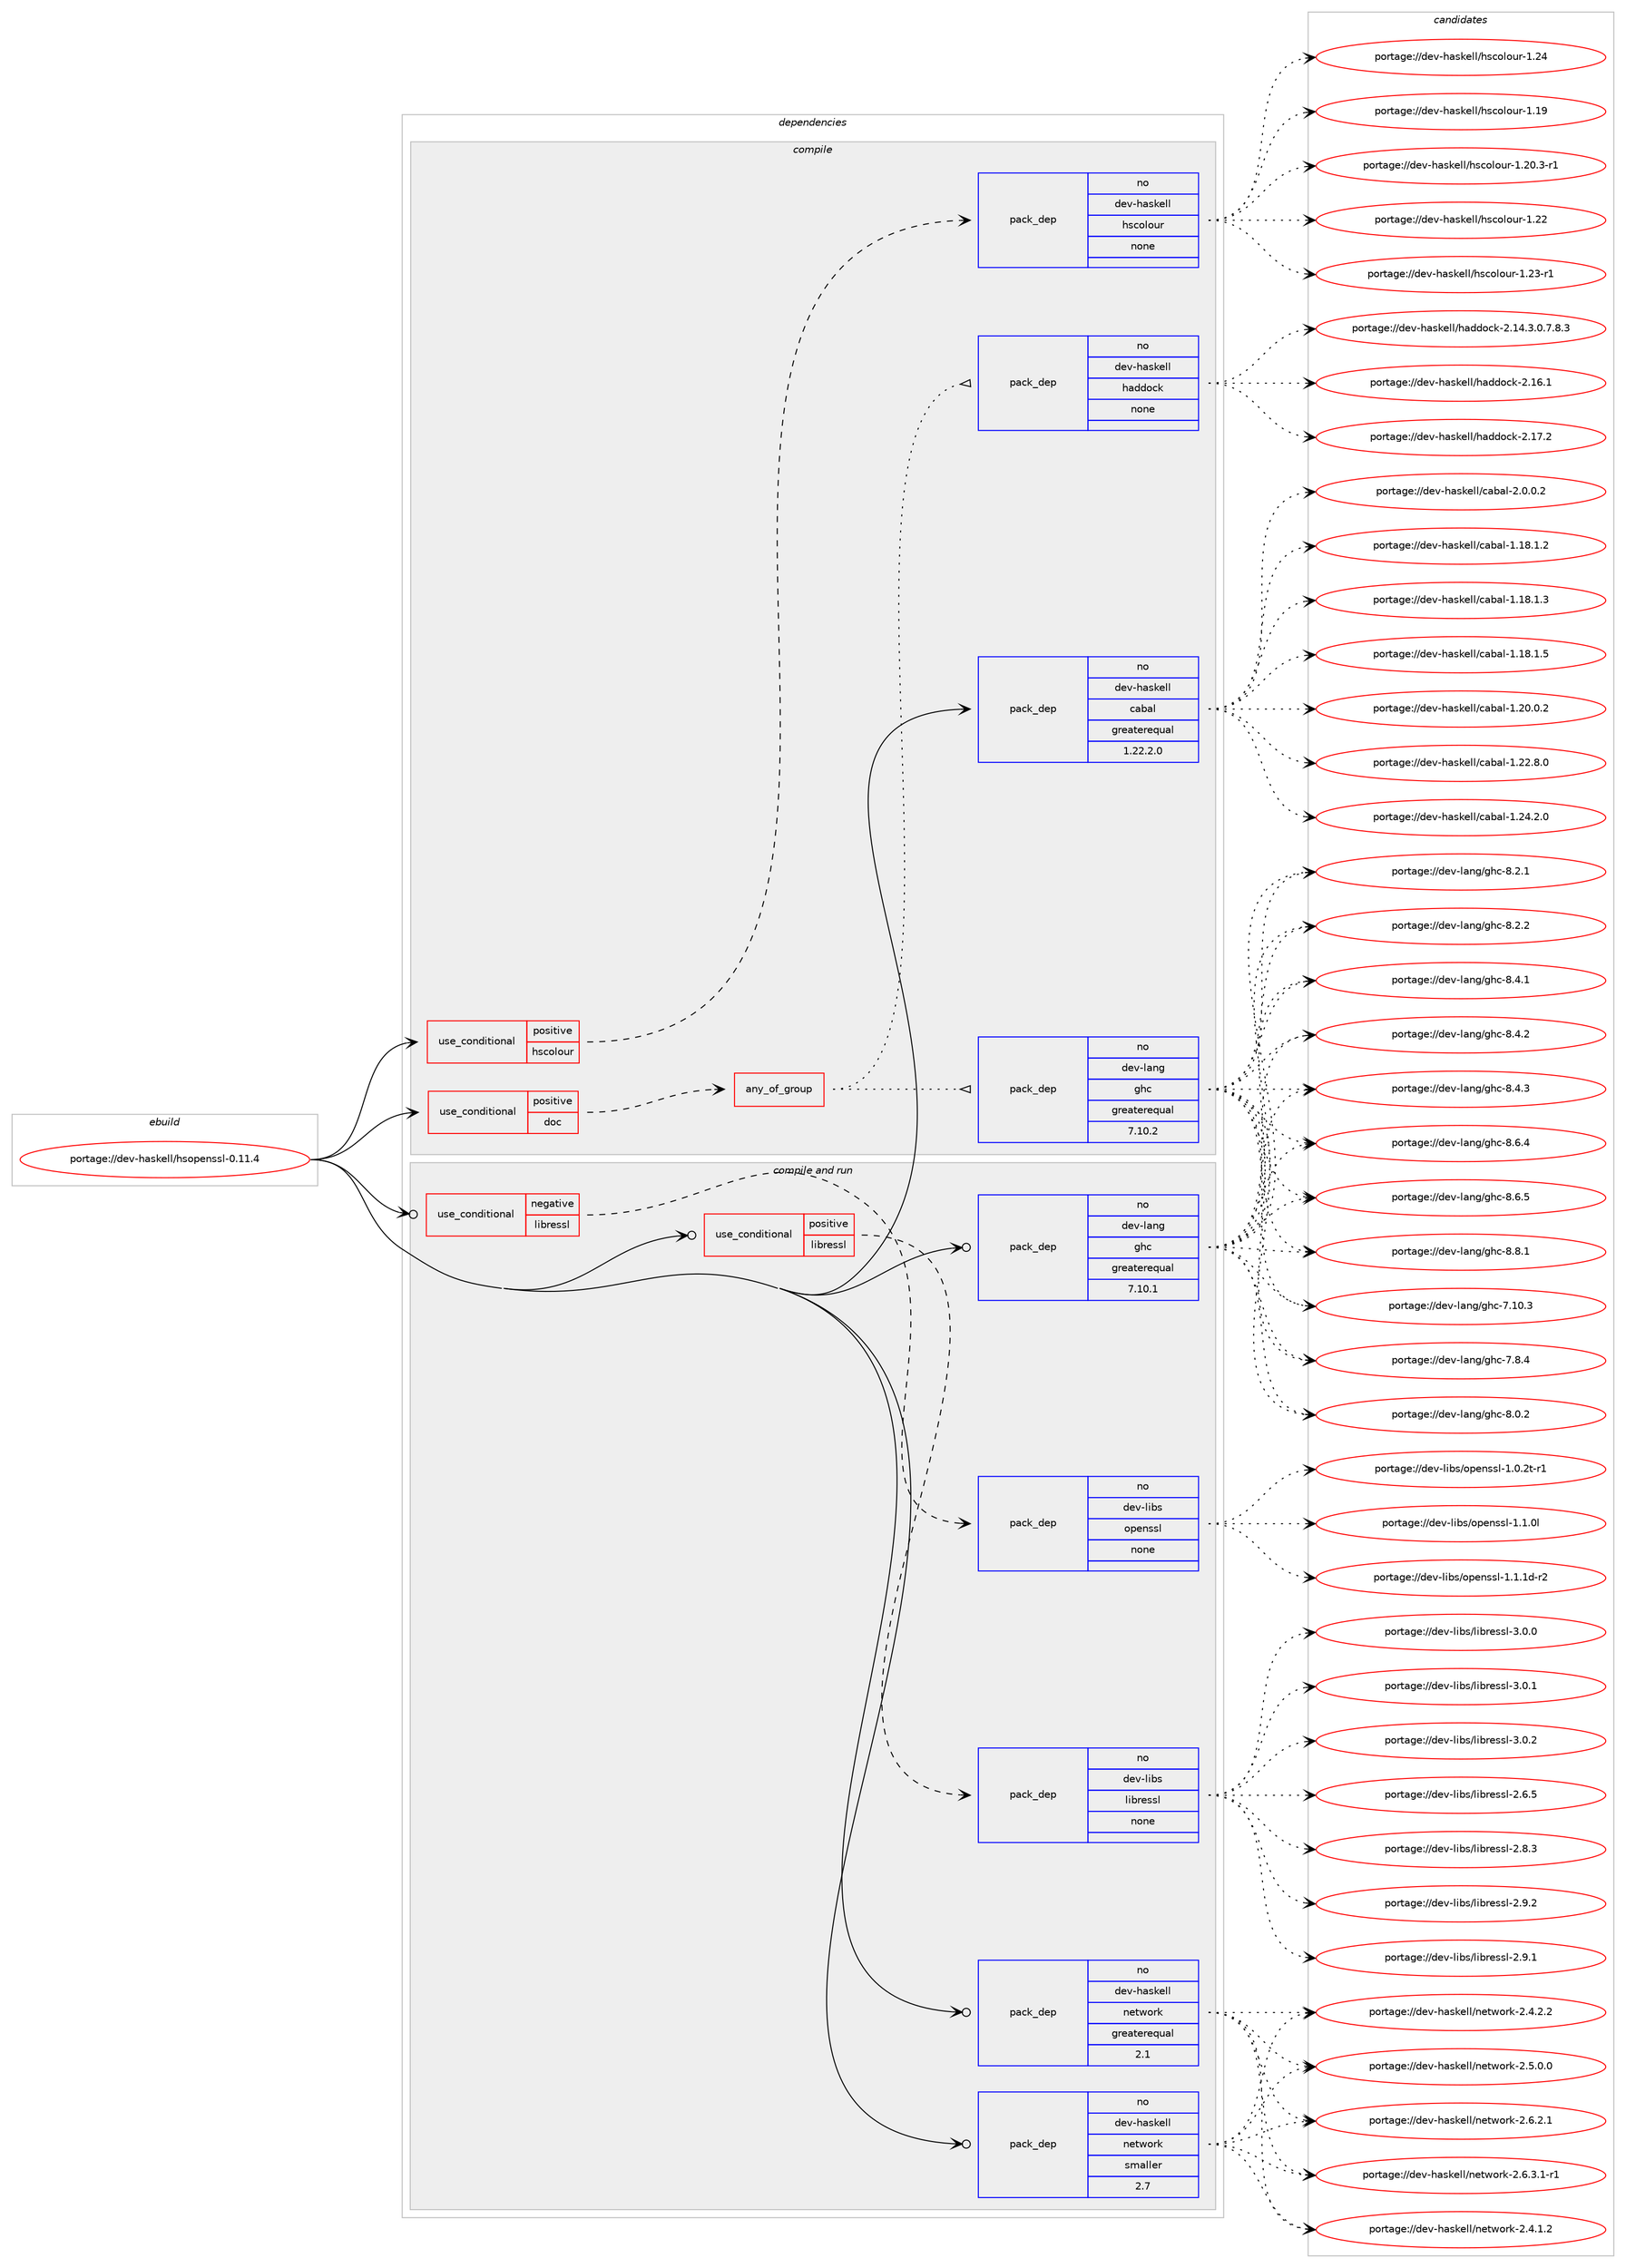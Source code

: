 digraph prolog {

# *************
# Graph options
# *************

newrank=true;
concentrate=true;
compound=true;
graph [rankdir=LR,fontname=Helvetica,fontsize=10,ranksep=1.5];#, ranksep=2.5, nodesep=0.2];
edge  [arrowhead=vee];
node  [fontname=Helvetica,fontsize=10];

# **********
# The ebuild
# **********

subgraph cluster_leftcol {
color=gray;
rank=same;
label=<<i>ebuild</i>>;
id [label="portage://dev-haskell/hsopenssl-0.11.4", color=red, width=4, href="../dev-haskell/hsopenssl-0.11.4.svg"];
}

# ****************
# The dependencies
# ****************

subgraph cluster_midcol {
color=gray;
label=<<i>dependencies</i>>;
subgraph cluster_compile {
fillcolor="#eeeeee";
style=filled;
label=<<i>compile</i>>;
subgraph cond15577 {
dependency70543 [label=<<TABLE BORDER="0" CELLBORDER="1" CELLSPACING="0" CELLPADDING="4"><TR><TD ROWSPAN="3" CELLPADDING="10">use_conditional</TD></TR><TR><TD>positive</TD></TR><TR><TD>doc</TD></TR></TABLE>>, shape=none, color=red];
subgraph any1834 {
dependency70544 [label=<<TABLE BORDER="0" CELLBORDER="1" CELLSPACING="0" CELLPADDING="4"><TR><TD CELLPADDING="10">any_of_group</TD></TR></TABLE>>, shape=none, color=red];subgraph pack53075 {
dependency70545 [label=<<TABLE BORDER="0" CELLBORDER="1" CELLSPACING="0" CELLPADDING="4" WIDTH="220"><TR><TD ROWSPAN="6" CELLPADDING="30">pack_dep</TD></TR><TR><TD WIDTH="110">no</TD></TR><TR><TD>dev-haskell</TD></TR><TR><TD>haddock</TD></TR><TR><TD>none</TD></TR><TR><TD></TD></TR></TABLE>>, shape=none, color=blue];
}
dependency70544:e -> dependency70545:w [weight=20,style="dotted",arrowhead="oinv"];
subgraph pack53076 {
dependency70546 [label=<<TABLE BORDER="0" CELLBORDER="1" CELLSPACING="0" CELLPADDING="4" WIDTH="220"><TR><TD ROWSPAN="6" CELLPADDING="30">pack_dep</TD></TR><TR><TD WIDTH="110">no</TD></TR><TR><TD>dev-lang</TD></TR><TR><TD>ghc</TD></TR><TR><TD>greaterequal</TD></TR><TR><TD>7.10.2</TD></TR></TABLE>>, shape=none, color=blue];
}
dependency70544:e -> dependency70546:w [weight=20,style="dotted",arrowhead="oinv"];
}
dependency70543:e -> dependency70544:w [weight=20,style="dashed",arrowhead="vee"];
}
id:e -> dependency70543:w [weight=20,style="solid",arrowhead="vee"];
subgraph cond15578 {
dependency70547 [label=<<TABLE BORDER="0" CELLBORDER="1" CELLSPACING="0" CELLPADDING="4"><TR><TD ROWSPAN="3" CELLPADDING="10">use_conditional</TD></TR><TR><TD>positive</TD></TR><TR><TD>hscolour</TD></TR></TABLE>>, shape=none, color=red];
subgraph pack53077 {
dependency70548 [label=<<TABLE BORDER="0" CELLBORDER="1" CELLSPACING="0" CELLPADDING="4" WIDTH="220"><TR><TD ROWSPAN="6" CELLPADDING="30">pack_dep</TD></TR><TR><TD WIDTH="110">no</TD></TR><TR><TD>dev-haskell</TD></TR><TR><TD>hscolour</TD></TR><TR><TD>none</TD></TR><TR><TD></TD></TR></TABLE>>, shape=none, color=blue];
}
dependency70547:e -> dependency70548:w [weight=20,style="dashed",arrowhead="vee"];
}
id:e -> dependency70547:w [weight=20,style="solid",arrowhead="vee"];
subgraph pack53078 {
dependency70549 [label=<<TABLE BORDER="0" CELLBORDER="1" CELLSPACING="0" CELLPADDING="4" WIDTH="220"><TR><TD ROWSPAN="6" CELLPADDING="30">pack_dep</TD></TR><TR><TD WIDTH="110">no</TD></TR><TR><TD>dev-haskell</TD></TR><TR><TD>cabal</TD></TR><TR><TD>greaterequal</TD></TR><TR><TD>1.22.2.0</TD></TR></TABLE>>, shape=none, color=blue];
}
id:e -> dependency70549:w [weight=20,style="solid",arrowhead="vee"];
}
subgraph cluster_compileandrun {
fillcolor="#eeeeee";
style=filled;
label=<<i>compile and run</i>>;
subgraph cond15579 {
dependency70550 [label=<<TABLE BORDER="0" CELLBORDER="1" CELLSPACING="0" CELLPADDING="4"><TR><TD ROWSPAN="3" CELLPADDING="10">use_conditional</TD></TR><TR><TD>negative</TD></TR><TR><TD>libressl</TD></TR></TABLE>>, shape=none, color=red];
subgraph pack53079 {
dependency70551 [label=<<TABLE BORDER="0" CELLBORDER="1" CELLSPACING="0" CELLPADDING="4" WIDTH="220"><TR><TD ROWSPAN="6" CELLPADDING="30">pack_dep</TD></TR><TR><TD WIDTH="110">no</TD></TR><TR><TD>dev-libs</TD></TR><TR><TD>openssl</TD></TR><TR><TD>none</TD></TR><TR><TD></TD></TR></TABLE>>, shape=none, color=blue];
}
dependency70550:e -> dependency70551:w [weight=20,style="dashed",arrowhead="vee"];
}
id:e -> dependency70550:w [weight=20,style="solid",arrowhead="odotvee"];
subgraph cond15580 {
dependency70552 [label=<<TABLE BORDER="0" CELLBORDER="1" CELLSPACING="0" CELLPADDING="4"><TR><TD ROWSPAN="3" CELLPADDING="10">use_conditional</TD></TR><TR><TD>positive</TD></TR><TR><TD>libressl</TD></TR></TABLE>>, shape=none, color=red];
subgraph pack53080 {
dependency70553 [label=<<TABLE BORDER="0" CELLBORDER="1" CELLSPACING="0" CELLPADDING="4" WIDTH="220"><TR><TD ROWSPAN="6" CELLPADDING="30">pack_dep</TD></TR><TR><TD WIDTH="110">no</TD></TR><TR><TD>dev-libs</TD></TR><TR><TD>libressl</TD></TR><TR><TD>none</TD></TR><TR><TD></TD></TR></TABLE>>, shape=none, color=blue];
}
dependency70552:e -> dependency70553:w [weight=20,style="dashed",arrowhead="vee"];
}
id:e -> dependency70552:w [weight=20,style="solid",arrowhead="odotvee"];
subgraph pack53081 {
dependency70554 [label=<<TABLE BORDER="0" CELLBORDER="1" CELLSPACING="0" CELLPADDING="4" WIDTH="220"><TR><TD ROWSPAN="6" CELLPADDING="30">pack_dep</TD></TR><TR><TD WIDTH="110">no</TD></TR><TR><TD>dev-haskell</TD></TR><TR><TD>network</TD></TR><TR><TD>greaterequal</TD></TR><TR><TD>2.1</TD></TR></TABLE>>, shape=none, color=blue];
}
id:e -> dependency70554:w [weight=20,style="solid",arrowhead="odotvee"];
subgraph pack53082 {
dependency70555 [label=<<TABLE BORDER="0" CELLBORDER="1" CELLSPACING="0" CELLPADDING="4" WIDTH="220"><TR><TD ROWSPAN="6" CELLPADDING="30">pack_dep</TD></TR><TR><TD WIDTH="110">no</TD></TR><TR><TD>dev-haskell</TD></TR><TR><TD>network</TD></TR><TR><TD>smaller</TD></TR><TR><TD>2.7</TD></TR></TABLE>>, shape=none, color=blue];
}
id:e -> dependency70555:w [weight=20,style="solid",arrowhead="odotvee"];
subgraph pack53083 {
dependency70556 [label=<<TABLE BORDER="0" CELLBORDER="1" CELLSPACING="0" CELLPADDING="4" WIDTH="220"><TR><TD ROWSPAN="6" CELLPADDING="30">pack_dep</TD></TR><TR><TD WIDTH="110">no</TD></TR><TR><TD>dev-lang</TD></TR><TR><TD>ghc</TD></TR><TR><TD>greaterequal</TD></TR><TR><TD>7.10.1</TD></TR></TABLE>>, shape=none, color=blue];
}
id:e -> dependency70556:w [weight=20,style="solid",arrowhead="odotvee"];
}
subgraph cluster_run {
fillcolor="#eeeeee";
style=filled;
label=<<i>run</i>>;
}
}

# **************
# The candidates
# **************

subgraph cluster_choices {
rank=same;
color=gray;
label=<<i>candidates</i>>;

subgraph choice53075 {
color=black;
nodesep=1;
choiceportage1001011184510497115107101108108471049710010011199107455046495246514648465546564651 [label="portage://dev-haskell/haddock-2.14.3.0.7.8.3", color=red, width=4,href="../dev-haskell/haddock-2.14.3.0.7.8.3.svg"];
choiceportage100101118451049711510710110810847104971001001119910745504649544649 [label="portage://dev-haskell/haddock-2.16.1", color=red, width=4,href="../dev-haskell/haddock-2.16.1.svg"];
choiceportage100101118451049711510710110810847104971001001119910745504649554650 [label="portage://dev-haskell/haddock-2.17.2", color=red, width=4,href="../dev-haskell/haddock-2.17.2.svg"];
dependency70545:e -> choiceportage1001011184510497115107101108108471049710010011199107455046495246514648465546564651:w [style=dotted,weight="100"];
dependency70545:e -> choiceportage100101118451049711510710110810847104971001001119910745504649544649:w [style=dotted,weight="100"];
dependency70545:e -> choiceportage100101118451049711510710110810847104971001001119910745504649554650:w [style=dotted,weight="100"];
}
subgraph choice53076 {
color=black;
nodesep=1;
choiceportage1001011184510897110103471031049945554649484651 [label="portage://dev-lang/ghc-7.10.3", color=red, width=4,href="../dev-lang/ghc-7.10.3.svg"];
choiceportage10010111845108971101034710310499455546564652 [label="portage://dev-lang/ghc-7.8.4", color=red, width=4,href="../dev-lang/ghc-7.8.4.svg"];
choiceportage10010111845108971101034710310499455646484650 [label="portage://dev-lang/ghc-8.0.2", color=red, width=4,href="../dev-lang/ghc-8.0.2.svg"];
choiceportage10010111845108971101034710310499455646504649 [label="portage://dev-lang/ghc-8.2.1", color=red, width=4,href="../dev-lang/ghc-8.2.1.svg"];
choiceportage10010111845108971101034710310499455646504650 [label="portage://dev-lang/ghc-8.2.2", color=red, width=4,href="../dev-lang/ghc-8.2.2.svg"];
choiceportage10010111845108971101034710310499455646524649 [label="portage://dev-lang/ghc-8.4.1", color=red, width=4,href="../dev-lang/ghc-8.4.1.svg"];
choiceportage10010111845108971101034710310499455646524650 [label="portage://dev-lang/ghc-8.4.2", color=red, width=4,href="../dev-lang/ghc-8.4.2.svg"];
choiceportage10010111845108971101034710310499455646524651 [label="portage://dev-lang/ghc-8.4.3", color=red, width=4,href="../dev-lang/ghc-8.4.3.svg"];
choiceportage10010111845108971101034710310499455646544652 [label="portage://dev-lang/ghc-8.6.4", color=red, width=4,href="../dev-lang/ghc-8.6.4.svg"];
choiceportage10010111845108971101034710310499455646544653 [label="portage://dev-lang/ghc-8.6.5", color=red, width=4,href="../dev-lang/ghc-8.6.5.svg"];
choiceportage10010111845108971101034710310499455646564649 [label="portage://dev-lang/ghc-8.8.1", color=red, width=4,href="../dev-lang/ghc-8.8.1.svg"];
dependency70546:e -> choiceportage1001011184510897110103471031049945554649484651:w [style=dotted,weight="100"];
dependency70546:e -> choiceportage10010111845108971101034710310499455546564652:w [style=dotted,weight="100"];
dependency70546:e -> choiceportage10010111845108971101034710310499455646484650:w [style=dotted,weight="100"];
dependency70546:e -> choiceportage10010111845108971101034710310499455646504649:w [style=dotted,weight="100"];
dependency70546:e -> choiceportage10010111845108971101034710310499455646504650:w [style=dotted,weight="100"];
dependency70546:e -> choiceportage10010111845108971101034710310499455646524649:w [style=dotted,weight="100"];
dependency70546:e -> choiceportage10010111845108971101034710310499455646524650:w [style=dotted,weight="100"];
dependency70546:e -> choiceportage10010111845108971101034710310499455646524651:w [style=dotted,weight="100"];
dependency70546:e -> choiceportage10010111845108971101034710310499455646544652:w [style=dotted,weight="100"];
dependency70546:e -> choiceportage10010111845108971101034710310499455646544653:w [style=dotted,weight="100"];
dependency70546:e -> choiceportage10010111845108971101034710310499455646564649:w [style=dotted,weight="100"];
}
subgraph choice53077 {
color=black;
nodesep=1;
choiceportage100101118451049711510710110810847104115991111081111171144549464957 [label="portage://dev-haskell/hscolour-1.19", color=red, width=4,href="../dev-haskell/hscolour-1.19.svg"];
choiceportage10010111845104971151071011081084710411599111108111117114454946504846514511449 [label="portage://dev-haskell/hscolour-1.20.3-r1", color=red, width=4,href="../dev-haskell/hscolour-1.20.3-r1.svg"];
choiceportage100101118451049711510710110810847104115991111081111171144549465050 [label="portage://dev-haskell/hscolour-1.22", color=red, width=4,href="../dev-haskell/hscolour-1.22.svg"];
choiceportage1001011184510497115107101108108471041159911110811111711445494650514511449 [label="portage://dev-haskell/hscolour-1.23-r1", color=red, width=4,href="../dev-haskell/hscolour-1.23-r1.svg"];
choiceportage100101118451049711510710110810847104115991111081111171144549465052 [label="portage://dev-haskell/hscolour-1.24", color=red, width=4,href="../dev-haskell/hscolour-1.24.svg"];
dependency70548:e -> choiceportage100101118451049711510710110810847104115991111081111171144549464957:w [style=dotted,weight="100"];
dependency70548:e -> choiceportage10010111845104971151071011081084710411599111108111117114454946504846514511449:w [style=dotted,weight="100"];
dependency70548:e -> choiceportage100101118451049711510710110810847104115991111081111171144549465050:w [style=dotted,weight="100"];
dependency70548:e -> choiceportage1001011184510497115107101108108471041159911110811111711445494650514511449:w [style=dotted,weight="100"];
dependency70548:e -> choiceportage100101118451049711510710110810847104115991111081111171144549465052:w [style=dotted,weight="100"];
}
subgraph choice53078 {
color=black;
nodesep=1;
choiceportage10010111845104971151071011081084799979897108454946495646494650 [label="portage://dev-haskell/cabal-1.18.1.2", color=red, width=4,href="../dev-haskell/cabal-1.18.1.2.svg"];
choiceportage10010111845104971151071011081084799979897108454946495646494651 [label="portage://dev-haskell/cabal-1.18.1.3", color=red, width=4,href="../dev-haskell/cabal-1.18.1.3.svg"];
choiceportage10010111845104971151071011081084799979897108454946495646494653 [label="portage://dev-haskell/cabal-1.18.1.5", color=red, width=4,href="../dev-haskell/cabal-1.18.1.5.svg"];
choiceportage10010111845104971151071011081084799979897108454946504846484650 [label="portage://dev-haskell/cabal-1.20.0.2", color=red, width=4,href="../dev-haskell/cabal-1.20.0.2.svg"];
choiceportage10010111845104971151071011081084799979897108454946505046564648 [label="portage://dev-haskell/cabal-1.22.8.0", color=red, width=4,href="../dev-haskell/cabal-1.22.8.0.svg"];
choiceportage10010111845104971151071011081084799979897108454946505246504648 [label="portage://dev-haskell/cabal-1.24.2.0", color=red, width=4,href="../dev-haskell/cabal-1.24.2.0.svg"];
choiceportage100101118451049711510710110810847999798971084550464846484650 [label="portage://dev-haskell/cabal-2.0.0.2", color=red, width=4,href="../dev-haskell/cabal-2.0.0.2.svg"];
dependency70549:e -> choiceportage10010111845104971151071011081084799979897108454946495646494650:w [style=dotted,weight="100"];
dependency70549:e -> choiceportage10010111845104971151071011081084799979897108454946495646494651:w [style=dotted,weight="100"];
dependency70549:e -> choiceportage10010111845104971151071011081084799979897108454946495646494653:w [style=dotted,weight="100"];
dependency70549:e -> choiceportage10010111845104971151071011081084799979897108454946504846484650:w [style=dotted,weight="100"];
dependency70549:e -> choiceportage10010111845104971151071011081084799979897108454946505046564648:w [style=dotted,weight="100"];
dependency70549:e -> choiceportage10010111845104971151071011081084799979897108454946505246504648:w [style=dotted,weight="100"];
dependency70549:e -> choiceportage100101118451049711510710110810847999798971084550464846484650:w [style=dotted,weight="100"];
}
subgraph choice53079 {
color=black;
nodesep=1;
choiceportage1001011184510810598115471111121011101151151084549464846501164511449 [label="portage://dev-libs/openssl-1.0.2t-r1", color=red, width=4,href="../dev-libs/openssl-1.0.2t-r1.svg"];
choiceportage100101118451081059811547111112101110115115108454946494648108 [label="portage://dev-libs/openssl-1.1.0l", color=red, width=4,href="../dev-libs/openssl-1.1.0l.svg"];
choiceportage1001011184510810598115471111121011101151151084549464946491004511450 [label="portage://dev-libs/openssl-1.1.1d-r2", color=red, width=4,href="../dev-libs/openssl-1.1.1d-r2.svg"];
dependency70551:e -> choiceportage1001011184510810598115471111121011101151151084549464846501164511449:w [style=dotted,weight="100"];
dependency70551:e -> choiceportage100101118451081059811547111112101110115115108454946494648108:w [style=dotted,weight="100"];
dependency70551:e -> choiceportage1001011184510810598115471111121011101151151084549464946491004511450:w [style=dotted,weight="100"];
}
subgraph choice53080 {
color=black;
nodesep=1;
choiceportage10010111845108105981154710810598114101115115108455046544653 [label="portage://dev-libs/libressl-2.6.5", color=red, width=4,href="../dev-libs/libressl-2.6.5.svg"];
choiceportage10010111845108105981154710810598114101115115108455046564651 [label="portage://dev-libs/libressl-2.8.3", color=red, width=4,href="../dev-libs/libressl-2.8.3.svg"];
choiceportage10010111845108105981154710810598114101115115108455046574649 [label="portage://dev-libs/libressl-2.9.1", color=red, width=4,href="../dev-libs/libressl-2.9.1.svg"];
choiceportage10010111845108105981154710810598114101115115108455046574650 [label="portage://dev-libs/libressl-2.9.2", color=red, width=4,href="../dev-libs/libressl-2.9.2.svg"];
choiceportage10010111845108105981154710810598114101115115108455146484648 [label="portage://dev-libs/libressl-3.0.0", color=red, width=4,href="../dev-libs/libressl-3.0.0.svg"];
choiceportage10010111845108105981154710810598114101115115108455146484649 [label="portage://dev-libs/libressl-3.0.1", color=red, width=4,href="../dev-libs/libressl-3.0.1.svg"];
choiceportage10010111845108105981154710810598114101115115108455146484650 [label="portage://dev-libs/libressl-3.0.2", color=red, width=4,href="../dev-libs/libressl-3.0.2.svg"];
dependency70553:e -> choiceportage10010111845108105981154710810598114101115115108455046544653:w [style=dotted,weight="100"];
dependency70553:e -> choiceportage10010111845108105981154710810598114101115115108455046564651:w [style=dotted,weight="100"];
dependency70553:e -> choiceportage10010111845108105981154710810598114101115115108455046574649:w [style=dotted,weight="100"];
dependency70553:e -> choiceportage10010111845108105981154710810598114101115115108455046574650:w [style=dotted,weight="100"];
dependency70553:e -> choiceportage10010111845108105981154710810598114101115115108455146484648:w [style=dotted,weight="100"];
dependency70553:e -> choiceportage10010111845108105981154710810598114101115115108455146484649:w [style=dotted,weight="100"];
dependency70553:e -> choiceportage10010111845108105981154710810598114101115115108455146484650:w [style=dotted,weight="100"];
}
subgraph choice53081 {
color=black;
nodesep=1;
choiceportage1001011184510497115107101108108471101011161191111141074550465246494650 [label="portage://dev-haskell/network-2.4.1.2", color=red, width=4,href="../dev-haskell/network-2.4.1.2.svg"];
choiceportage1001011184510497115107101108108471101011161191111141074550465246504650 [label="portage://dev-haskell/network-2.4.2.2", color=red, width=4,href="../dev-haskell/network-2.4.2.2.svg"];
choiceportage1001011184510497115107101108108471101011161191111141074550465346484648 [label="portage://dev-haskell/network-2.5.0.0", color=red, width=4,href="../dev-haskell/network-2.5.0.0.svg"];
choiceportage1001011184510497115107101108108471101011161191111141074550465446504649 [label="portage://dev-haskell/network-2.6.2.1", color=red, width=4,href="../dev-haskell/network-2.6.2.1.svg"];
choiceportage10010111845104971151071011081084711010111611911111410745504654465146494511449 [label="portage://dev-haskell/network-2.6.3.1-r1", color=red, width=4,href="../dev-haskell/network-2.6.3.1-r1.svg"];
dependency70554:e -> choiceportage1001011184510497115107101108108471101011161191111141074550465246494650:w [style=dotted,weight="100"];
dependency70554:e -> choiceportage1001011184510497115107101108108471101011161191111141074550465246504650:w [style=dotted,weight="100"];
dependency70554:e -> choiceportage1001011184510497115107101108108471101011161191111141074550465346484648:w [style=dotted,weight="100"];
dependency70554:e -> choiceportage1001011184510497115107101108108471101011161191111141074550465446504649:w [style=dotted,weight="100"];
dependency70554:e -> choiceportage10010111845104971151071011081084711010111611911111410745504654465146494511449:w [style=dotted,weight="100"];
}
subgraph choice53082 {
color=black;
nodesep=1;
choiceportage1001011184510497115107101108108471101011161191111141074550465246494650 [label="portage://dev-haskell/network-2.4.1.2", color=red, width=4,href="../dev-haskell/network-2.4.1.2.svg"];
choiceportage1001011184510497115107101108108471101011161191111141074550465246504650 [label="portage://dev-haskell/network-2.4.2.2", color=red, width=4,href="../dev-haskell/network-2.4.2.2.svg"];
choiceportage1001011184510497115107101108108471101011161191111141074550465346484648 [label="portage://dev-haskell/network-2.5.0.0", color=red, width=4,href="../dev-haskell/network-2.5.0.0.svg"];
choiceportage1001011184510497115107101108108471101011161191111141074550465446504649 [label="portage://dev-haskell/network-2.6.2.1", color=red, width=4,href="../dev-haskell/network-2.6.2.1.svg"];
choiceportage10010111845104971151071011081084711010111611911111410745504654465146494511449 [label="portage://dev-haskell/network-2.6.3.1-r1", color=red, width=4,href="../dev-haskell/network-2.6.3.1-r1.svg"];
dependency70555:e -> choiceportage1001011184510497115107101108108471101011161191111141074550465246494650:w [style=dotted,weight="100"];
dependency70555:e -> choiceportage1001011184510497115107101108108471101011161191111141074550465246504650:w [style=dotted,weight="100"];
dependency70555:e -> choiceportage1001011184510497115107101108108471101011161191111141074550465346484648:w [style=dotted,weight="100"];
dependency70555:e -> choiceportage1001011184510497115107101108108471101011161191111141074550465446504649:w [style=dotted,weight="100"];
dependency70555:e -> choiceportage10010111845104971151071011081084711010111611911111410745504654465146494511449:w [style=dotted,weight="100"];
}
subgraph choice53083 {
color=black;
nodesep=1;
choiceportage1001011184510897110103471031049945554649484651 [label="portage://dev-lang/ghc-7.10.3", color=red, width=4,href="../dev-lang/ghc-7.10.3.svg"];
choiceportage10010111845108971101034710310499455546564652 [label="portage://dev-lang/ghc-7.8.4", color=red, width=4,href="../dev-lang/ghc-7.8.4.svg"];
choiceportage10010111845108971101034710310499455646484650 [label="portage://dev-lang/ghc-8.0.2", color=red, width=4,href="../dev-lang/ghc-8.0.2.svg"];
choiceportage10010111845108971101034710310499455646504649 [label="portage://dev-lang/ghc-8.2.1", color=red, width=4,href="../dev-lang/ghc-8.2.1.svg"];
choiceportage10010111845108971101034710310499455646504650 [label="portage://dev-lang/ghc-8.2.2", color=red, width=4,href="../dev-lang/ghc-8.2.2.svg"];
choiceportage10010111845108971101034710310499455646524649 [label="portage://dev-lang/ghc-8.4.1", color=red, width=4,href="../dev-lang/ghc-8.4.1.svg"];
choiceportage10010111845108971101034710310499455646524650 [label="portage://dev-lang/ghc-8.4.2", color=red, width=4,href="../dev-lang/ghc-8.4.2.svg"];
choiceportage10010111845108971101034710310499455646524651 [label="portage://dev-lang/ghc-8.4.3", color=red, width=4,href="../dev-lang/ghc-8.4.3.svg"];
choiceportage10010111845108971101034710310499455646544652 [label="portage://dev-lang/ghc-8.6.4", color=red, width=4,href="../dev-lang/ghc-8.6.4.svg"];
choiceportage10010111845108971101034710310499455646544653 [label="portage://dev-lang/ghc-8.6.5", color=red, width=4,href="../dev-lang/ghc-8.6.5.svg"];
choiceportage10010111845108971101034710310499455646564649 [label="portage://dev-lang/ghc-8.8.1", color=red, width=4,href="../dev-lang/ghc-8.8.1.svg"];
dependency70556:e -> choiceportage1001011184510897110103471031049945554649484651:w [style=dotted,weight="100"];
dependency70556:e -> choiceportage10010111845108971101034710310499455546564652:w [style=dotted,weight="100"];
dependency70556:e -> choiceportage10010111845108971101034710310499455646484650:w [style=dotted,weight="100"];
dependency70556:e -> choiceportage10010111845108971101034710310499455646504649:w [style=dotted,weight="100"];
dependency70556:e -> choiceportage10010111845108971101034710310499455646504650:w [style=dotted,weight="100"];
dependency70556:e -> choiceportage10010111845108971101034710310499455646524649:w [style=dotted,weight="100"];
dependency70556:e -> choiceportage10010111845108971101034710310499455646524650:w [style=dotted,weight="100"];
dependency70556:e -> choiceportage10010111845108971101034710310499455646524651:w [style=dotted,weight="100"];
dependency70556:e -> choiceportage10010111845108971101034710310499455646544652:w [style=dotted,weight="100"];
dependency70556:e -> choiceportage10010111845108971101034710310499455646544653:w [style=dotted,weight="100"];
dependency70556:e -> choiceportage10010111845108971101034710310499455646564649:w [style=dotted,weight="100"];
}
}

}
